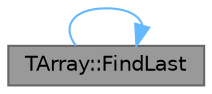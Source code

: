 digraph "TArray::FindLast"
{
 // INTERACTIVE_SVG=YES
 // LATEX_PDF_SIZE
  bgcolor="transparent";
  edge [fontname=Helvetica,fontsize=10,labelfontname=Helvetica,labelfontsize=10];
  node [fontname=Helvetica,fontsize=10,shape=box,height=0.2,width=0.4];
  rankdir="RL";
  Node1 [id="Node000001",label="TArray::FindLast",height=0.2,width=0.4,color="gray40", fillcolor="grey60", style="filled", fontcolor="black",tooltip="Finds element within the array starting from the end."];
  Node1 -> Node1 [id="edge1_Node000001_Node000001",dir="back",color="steelblue1",style="solid",tooltip=" "];
}
